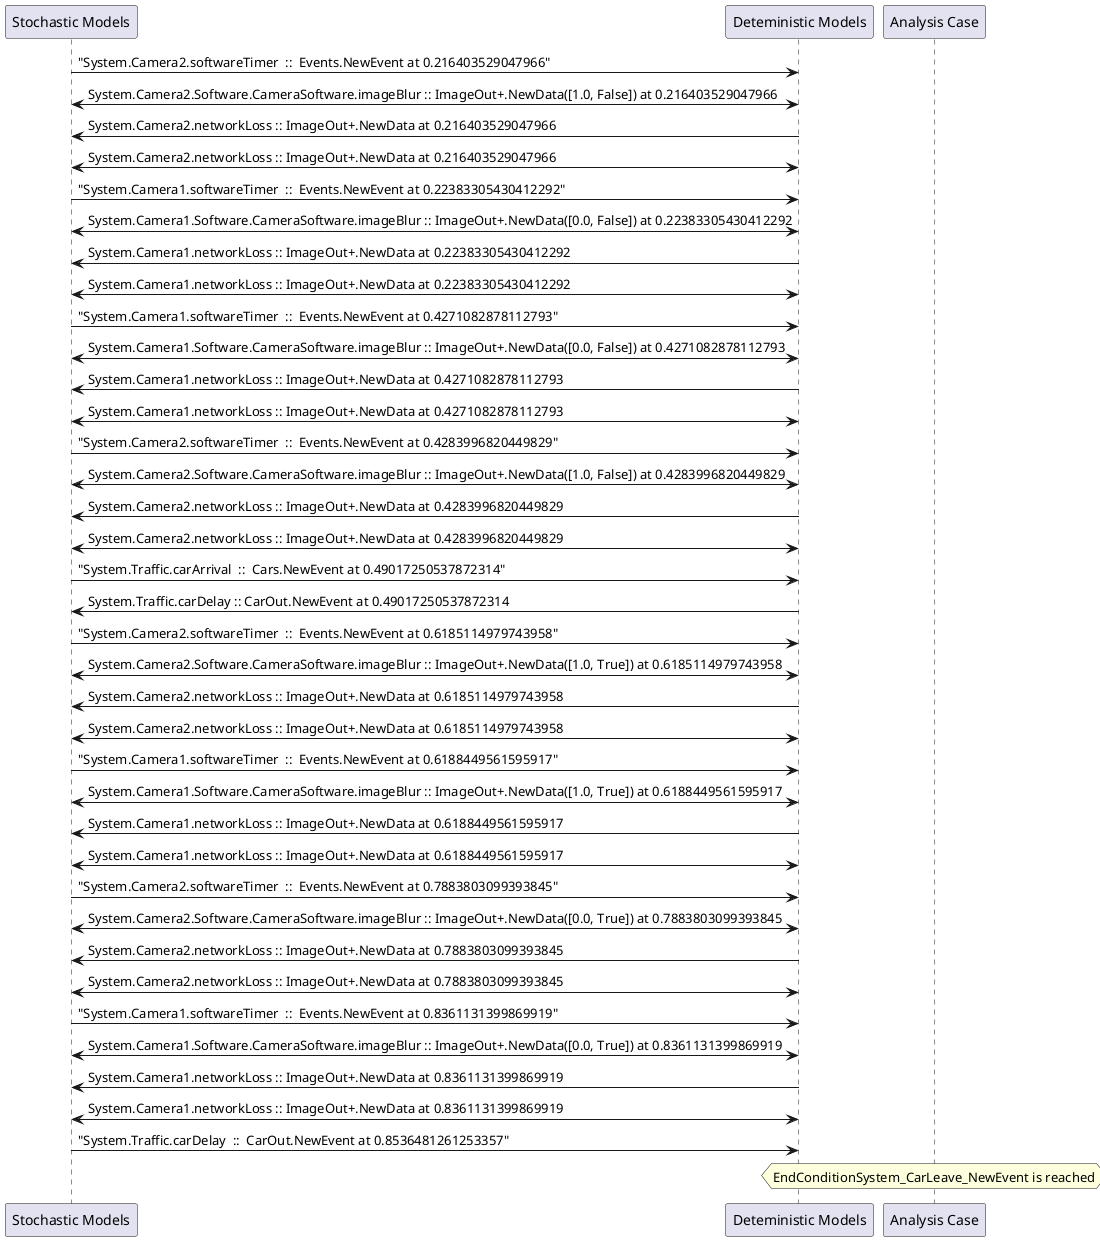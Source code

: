 
	@startuml
	participant "Stochastic Models" as stochmodel
	participant "Deteministic Models" as detmodel
	participant "Analysis Case" as analysis
	{18635_stop} stochmodel -> detmodel : "System.Camera2.softwareTimer  ::  Events.NewEvent at 0.216403529047966"
detmodel <-> stochmodel : System.Camera2.Software.CameraSoftware.imageBlur :: ImageOut+.NewData([1.0, False]) at 0.216403529047966
detmodel -> stochmodel : System.Camera2.networkLoss :: ImageOut+.NewData at 0.216403529047966
detmodel <-> stochmodel : System.Camera2.networkLoss :: ImageOut+.NewData at 0.216403529047966
{18619_stop} stochmodel -> detmodel : "System.Camera1.softwareTimer  ::  Events.NewEvent at 0.22383305430412292"
detmodel <-> stochmodel : System.Camera1.Software.CameraSoftware.imageBlur :: ImageOut+.NewData([0.0, False]) at 0.22383305430412292
detmodel -> stochmodel : System.Camera1.networkLoss :: ImageOut+.NewData at 0.22383305430412292
detmodel <-> stochmodel : System.Camera1.networkLoss :: ImageOut+.NewData at 0.22383305430412292
{18620_stop} stochmodel -> detmodel : "System.Camera1.softwareTimer  ::  Events.NewEvent at 0.4271082878112793"
detmodel <-> stochmodel : System.Camera1.Software.CameraSoftware.imageBlur :: ImageOut+.NewData([0.0, False]) at 0.4271082878112793
detmodel -> stochmodel : System.Camera1.networkLoss :: ImageOut+.NewData at 0.4271082878112793
detmodel <-> stochmodel : System.Camera1.networkLoss :: ImageOut+.NewData at 0.4271082878112793
{18636_stop} stochmodel -> detmodel : "System.Camera2.softwareTimer  ::  Events.NewEvent at 0.4283996820449829"
detmodel <-> stochmodel : System.Camera2.Software.CameraSoftware.imageBlur :: ImageOut+.NewData([1.0, False]) at 0.4283996820449829
detmodel -> stochmodel : System.Camera2.networkLoss :: ImageOut+.NewData at 0.4283996820449829
detmodel <-> stochmodel : System.Camera2.networkLoss :: ImageOut+.NewData at 0.4283996820449829
{18651_stop} stochmodel -> detmodel : "System.Traffic.carArrival  ::  Cars.NewEvent at 0.49017250537872314"
{18660_start} detmodel -> stochmodel : System.Traffic.carDelay :: CarOut.NewEvent at 0.49017250537872314
{18637_stop} stochmodel -> detmodel : "System.Camera2.softwareTimer  ::  Events.NewEvent at 0.6185114979743958"
detmodel <-> stochmodel : System.Camera2.Software.CameraSoftware.imageBlur :: ImageOut+.NewData([1.0, True]) at 0.6185114979743958
detmodel -> stochmodel : System.Camera2.networkLoss :: ImageOut+.NewData at 0.6185114979743958
detmodel <-> stochmodel : System.Camera2.networkLoss :: ImageOut+.NewData at 0.6185114979743958
{18621_stop} stochmodel -> detmodel : "System.Camera1.softwareTimer  ::  Events.NewEvent at 0.6188449561595917"
detmodel <-> stochmodel : System.Camera1.Software.CameraSoftware.imageBlur :: ImageOut+.NewData([1.0, True]) at 0.6188449561595917
detmodel -> stochmodel : System.Camera1.networkLoss :: ImageOut+.NewData at 0.6188449561595917
detmodel <-> stochmodel : System.Camera1.networkLoss :: ImageOut+.NewData at 0.6188449561595917
{18638_stop} stochmodel -> detmodel : "System.Camera2.softwareTimer  ::  Events.NewEvent at 0.7883803099393845"
detmodel <-> stochmodel : System.Camera2.Software.CameraSoftware.imageBlur :: ImageOut+.NewData([0.0, True]) at 0.7883803099393845
detmodel -> stochmodel : System.Camera2.networkLoss :: ImageOut+.NewData at 0.7883803099393845
detmodel <-> stochmodel : System.Camera2.networkLoss :: ImageOut+.NewData at 0.7883803099393845
{18622_stop} stochmodel -> detmodel : "System.Camera1.softwareTimer  ::  Events.NewEvent at 0.8361131399869919"
detmodel <-> stochmodel : System.Camera1.Software.CameraSoftware.imageBlur :: ImageOut+.NewData([0.0, True]) at 0.8361131399869919
detmodel -> stochmodel : System.Camera1.networkLoss :: ImageOut+.NewData at 0.8361131399869919
detmodel <-> stochmodel : System.Camera1.networkLoss :: ImageOut+.NewData at 0.8361131399869919
{18660_stop} stochmodel -> detmodel : "System.Traffic.carDelay  ::  CarOut.NewEvent at 0.8536481261253357"
{18660_start} <-> {18660_stop} : delay
hnote over analysis 
EndConditionSystem_CarLeave_NewEvent is reached
endnote
@enduml